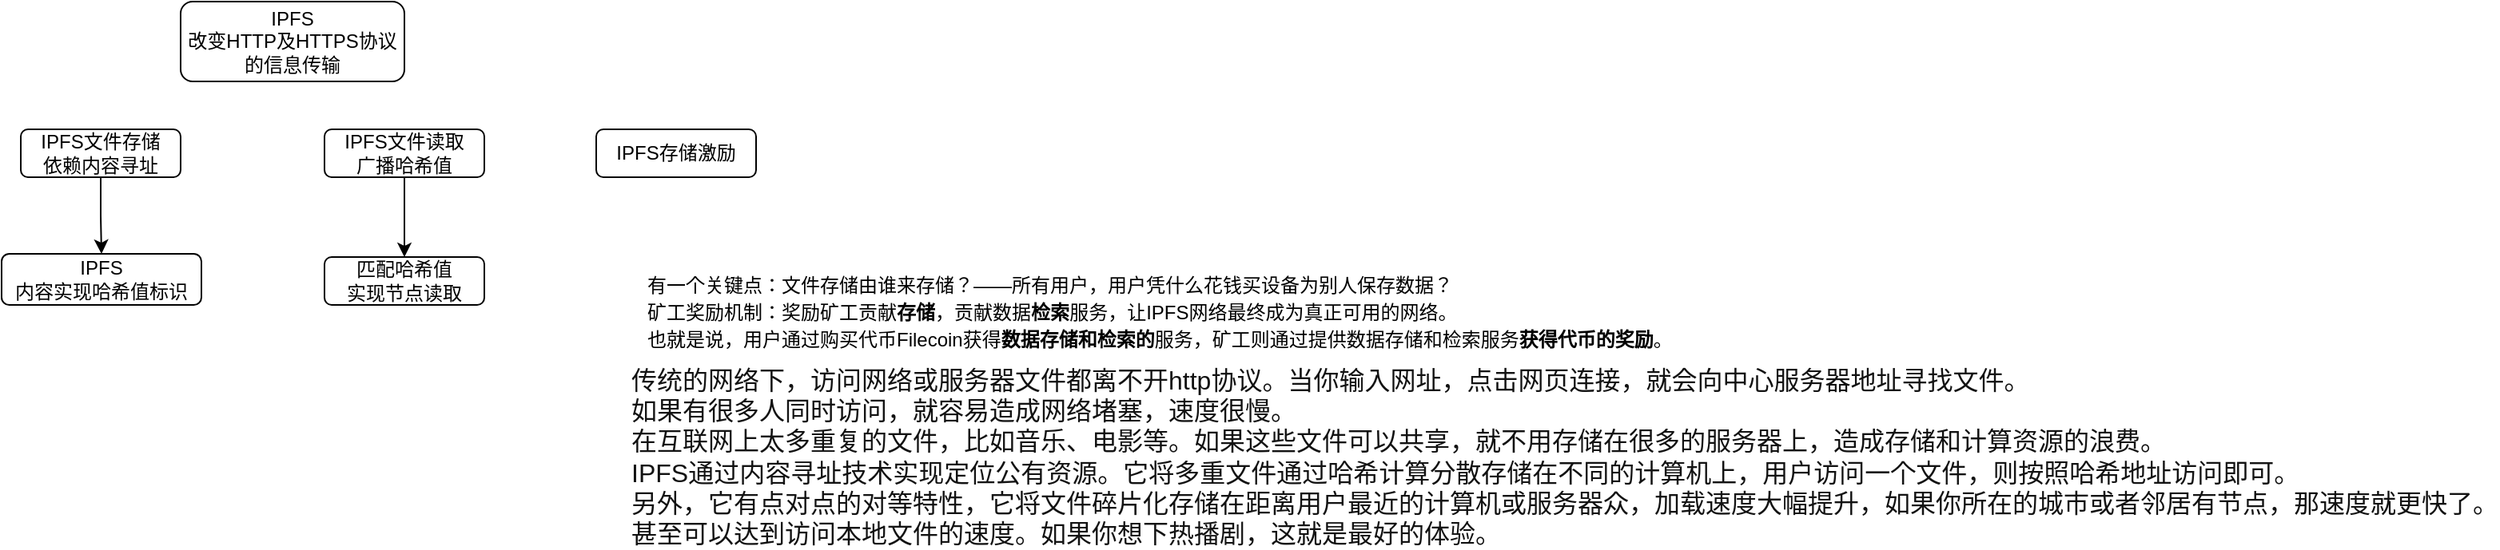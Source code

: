 <mxfile version="14.6.11" type="github">
  <diagram id="3U3qpYfYGOaOELs4NJPN" name="Page-1">
    <mxGraphModel dx="1408" dy="748" grid="1" gridSize="10" guides="1" tooltips="1" connect="1" arrows="1" fold="1" page="1" pageScale="1" pageWidth="827" pageHeight="1169" math="0" shadow="0">
      <root>
        <mxCell id="0" />
        <mxCell id="1" parent="0" />
        <mxCell id="wQe4z6yAgqQqh6PdKGC2-2" value="IPFS&lt;br&gt;改变HTTP及HTTPS协议的信息传输" style="rounded=1;whiteSpace=wrap;html=1;" vertex="1" parent="1">
          <mxGeometry x="150" y="20" width="140" height="50" as="geometry" />
        </mxCell>
        <mxCell id="wQe4z6yAgqQqh6PdKGC2-6" value="IPFS存储激励" style="rounded=1;whiteSpace=wrap;html=1;" vertex="1" parent="1">
          <mxGeometry x="410" y="100" width="100" height="30" as="geometry" />
        </mxCell>
        <mxCell id="wQe4z6yAgqQqh6PdKGC2-11" value="" style="edgeStyle=orthogonalEdgeStyle;rounded=0;orthogonalLoop=1;jettySize=auto;html=1;" edge="1" parent="1" source="wQe4z6yAgqQqh6PdKGC2-7" target="wQe4z6yAgqQqh6PdKGC2-10">
          <mxGeometry relative="1" as="geometry" />
        </mxCell>
        <mxCell id="wQe4z6yAgqQqh6PdKGC2-7" value="IPFS文件存储&lt;br&gt;依赖内容寻址" style="rounded=1;whiteSpace=wrap;html=1;" vertex="1" parent="1">
          <mxGeometry x="50" y="100" width="100" height="30" as="geometry" />
        </mxCell>
        <mxCell id="wQe4z6yAgqQqh6PdKGC2-10" value="IPFS&lt;br&gt;内容实现哈希值标识" style="rounded=1;whiteSpace=wrap;html=1;" vertex="1" parent="1">
          <mxGeometry x="38" y="178" width="125" height="32" as="geometry" />
        </mxCell>
        <mxCell id="wQe4z6yAgqQqh6PdKGC2-14" value="" style="edgeStyle=orthogonalEdgeStyle;rounded=0;orthogonalLoop=1;jettySize=auto;html=1;" edge="1" parent="1" source="wQe4z6yAgqQqh6PdKGC2-12" target="wQe4z6yAgqQqh6PdKGC2-13">
          <mxGeometry relative="1" as="geometry" />
        </mxCell>
        <mxCell id="wQe4z6yAgqQqh6PdKGC2-12" value="IPFS文件读取&lt;br&gt;广播哈希值" style="rounded=1;whiteSpace=wrap;html=1;" vertex="1" parent="1">
          <mxGeometry x="240" y="100" width="100" height="30" as="geometry" />
        </mxCell>
        <mxCell id="wQe4z6yAgqQqh6PdKGC2-13" value="匹配哈希值&lt;br&gt;实现节点读取" style="rounded=1;whiteSpace=wrap;html=1;" vertex="1" parent="1">
          <mxGeometry x="240" y="180" width="100" height="30" as="geometry" />
        </mxCell>
        <mxCell id="wQe4z6yAgqQqh6PdKGC2-15" value="&lt;p style=&quot;margin: 1.4em 0px ; line-height: 100%&quot;&gt;&lt;br&gt;&lt;/p&gt;" style="text;html=1;align=left;verticalAlign=middle;resizable=0;points=[];autosize=1;strokeColor=none;" vertex="1" parent="1">
          <mxGeometry x="420" y="180" width="20" height="50" as="geometry" />
        </mxCell>
        <mxCell id="wQe4z6yAgqQqh6PdKGC2-17" value="&lt;span style=&quot;color: rgb(18 , 18 , 18) ; font-family: , &amp;#34;blinkmacsystemfont&amp;#34; , &amp;#34;helvetica neue&amp;#34; , &amp;#34;pingfang sc&amp;#34; , &amp;#34;microsoft yahei&amp;#34; , &amp;#34;source han sans sc&amp;#34; , &amp;#34;noto sans cjk sc&amp;#34; , &amp;#34;wenquanyi micro hei&amp;#34; , sans-serif ; font-size: medium ; background-color: rgb(255 , 255 , 255)&quot;&gt;传统的网络下，访问网络或服务器文件都离不开http协议。当你输入网址，点击网页连接，就会向中心服务器地址寻找文件。&lt;br&gt;如果有很多人同时访问，就容易造成网络堵塞，速度很慢。&lt;/span&gt;&lt;br style=&quot;color: rgb(18 , 18 , 18) ; font-family: , &amp;#34;blinkmacsystemfont&amp;#34; , &amp;#34;helvetica neue&amp;#34; , &amp;#34;pingfang sc&amp;#34; , &amp;#34;microsoft yahei&amp;#34; , &amp;#34;source han sans sc&amp;#34; , &amp;#34;noto sans cjk sc&amp;#34; , &amp;#34;wenquanyi micro hei&amp;#34; , sans-serif ; font-size: medium ; background-color: rgb(255 , 255 , 255)&quot;&gt;&lt;span style=&quot;color: rgb(18 , 18 , 18) ; font-family: , &amp;#34;blinkmacsystemfont&amp;#34; , &amp;#34;helvetica neue&amp;#34; , &amp;#34;pingfang sc&amp;#34; , &amp;#34;microsoft yahei&amp;#34; , &amp;#34;source han sans sc&amp;#34; , &amp;#34;noto sans cjk sc&amp;#34; , &amp;#34;wenquanyi micro hei&amp;#34; , sans-serif ; font-size: medium ; background-color: rgb(255 , 255 , 255)&quot;&gt;在互联网上太多重复的文件，比如音乐、电影等。如果这些文件可以共享，就不用存储在很多的服务器上，造成存储和计算资源的浪费。&lt;br&gt;IPFS通过内容寻址技术实现定位公有资源。它将多重文件通过哈希计算分散存储在不同的计算机上，用户访问一个文件，则按照哈希地址访问即可。&lt;br&gt;另外，它有点对点的对等特性，它将文件碎片化存储在距离用户最近的计算机或服务器众，加载速度大幅提升，如果你所在的城市或者邻居有节点，那速度就更快了。&lt;br&gt;甚至可以达到访问本地文件的速度。如果你想下热播剧，这就是最好的体验。&lt;/span&gt;" style="text;html=1;align=left;verticalAlign=middle;resizable=0;points=[];autosize=1;strokeColor=none;" vertex="1" parent="1">
          <mxGeometry x="430" y="260" width="890" height="90" as="geometry" />
        </mxCell>
        <mxCell id="wQe4z6yAgqQqh6PdKGC2-18" value="&lt;p style=&quot;margin: 1.4em 0px ; line-height: 0%&quot;&gt;有一个关键点：文件存储由谁来存储？——所有用户，用户凭什么花钱买设备为别人保存数据？&lt;/p&gt;&lt;p style=&quot;margin: 1.4em 0px ; line-height: 0%&quot;&gt;&lt;span&gt;矿工奖励机制：奖励矿工贡献&lt;/span&gt;&lt;b&gt;存储&lt;/b&gt;&lt;span&gt;，贡献数据&lt;/span&gt;&lt;b&gt;检索&lt;/b&gt;&lt;span&gt;服务，让IPFS网络最终成为真正可用的网络。&lt;/span&gt;&lt;/p&gt;&lt;p style=&quot;margin: 1.4em 0px ; line-height: 0%&quot;&gt;&lt;span&gt;也就是说，用户通过购买代币Filecoin获得&lt;/span&gt;&lt;b&gt;数据存储和检索的&lt;/b&gt;&lt;span&gt;服务，矿工则通过提供数据存储和检索服务&lt;/span&gt;&lt;b&gt;获得代币的奖励&lt;/b&gt;&lt;span&gt;。&lt;/span&gt;&lt;/p&gt;&lt;p class=&quot;ztext-empty-paragraph&quot; style=&quot;margin: -0.8em 0px&quot;&gt;&lt;br style=&quot;font-size: medium ; color: rgb(18 , 18 , 18) ; background-color: rgb(255 , 255 , 255)&quot;&gt;&lt;/p&gt;" style="text;html=1;align=left;verticalAlign=middle;resizable=0;points=[];autosize=1;strokeColor=none;" vertex="1" parent="1">
          <mxGeometry x="440" y="180" width="660" height="70" as="geometry" />
        </mxCell>
      </root>
    </mxGraphModel>
  </diagram>
</mxfile>
